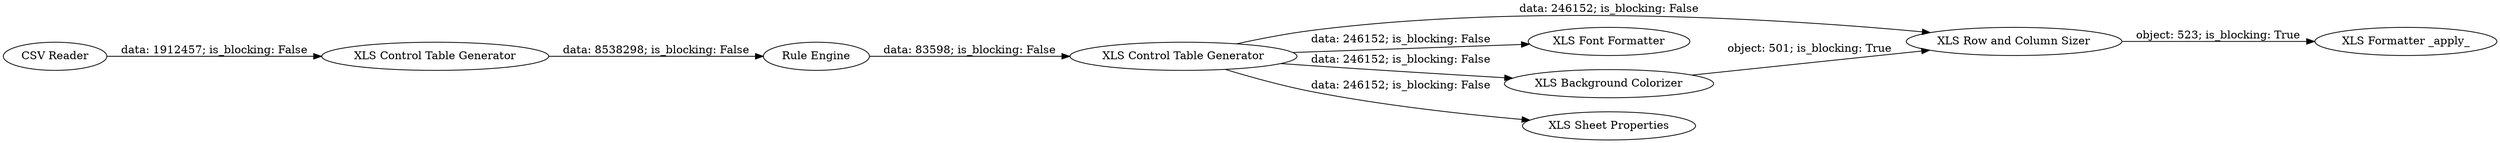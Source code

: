 digraph {
	"3942149306439013744_3" [label="Rule Engine"]
	"3942149306439013744_2" [label="XLS Control Table Generator"]
	"3942149306439013744_19" [label="XLS Control Table Generator"]
	"3942149306439013744_15" [label="XLS Row and Column Sizer"]
	"3942149306439013744_23" [label="CSV Reader"]
	"3942149306439013744_21" [label="XLS Font Formatter"]
	"3942149306439013744_14" [label="XLS Formatter _apply_"]
	"3942149306439013744_12" [label="XLS Background Colorizer"]
	"3942149306439013744_22" [label="XLS Sheet Properties"]
	"3942149306439013744_23" -> "3942149306439013744_2" [label="data: 1912457; is_blocking: False"]
	"3942149306439013744_19" -> "3942149306439013744_15" [label="data: 246152; is_blocking: False"]
	"3942149306439013744_19" -> "3942149306439013744_21" [label="data: 246152; is_blocking: False"]
	"3942149306439013744_19" -> "3942149306439013744_12" [label="data: 246152; is_blocking: False"]
	"3942149306439013744_3" -> "3942149306439013744_19" [label="data: 83598; is_blocking: False"]
	"3942149306439013744_2" -> "3942149306439013744_3" [label="data: 8538298; is_blocking: False"]
	"3942149306439013744_12" -> "3942149306439013744_15" [label="object: 501; is_blocking: True"]
	"3942149306439013744_19" -> "3942149306439013744_22" [label="data: 246152; is_blocking: False"]
	"3942149306439013744_15" -> "3942149306439013744_14" [label="object: 523; is_blocking: True"]
	rankdir=LR
}
